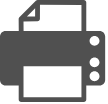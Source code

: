 <mxfile version="14.6.13" type="device"><diagram id="nCSnz-F8XjY4Dn1JPWO3" name="Seite-1"><mxGraphModel dx="1086" dy="3304" grid="1" gridSize="10" guides="1" tooltips="1" connect="1" arrows="1" fold="1" page="1" pageScale="1" pageWidth="827" pageHeight="1169" math="0" shadow="0"><root><mxCell id="0"/><mxCell id="1" parent="0"/><mxCell id="PNGTAAwD7tyalmSSUNpu-1" value="" style="verticalLabelPosition=bottom;html=1;fillColor=#505050;strokeColor=none;verticalAlign=top;pointerEvents=1;align=center;shape=mxgraph.cisco_safe.iot_things_icons.icon11;shadow=0;dashed=0;aspect=fixed;" vertex="1" parent="1"><mxGeometry x="40" y="-2280" width="52.58" height="51" as="geometry"/></mxCell></root></mxGraphModel></diagram></mxfile>